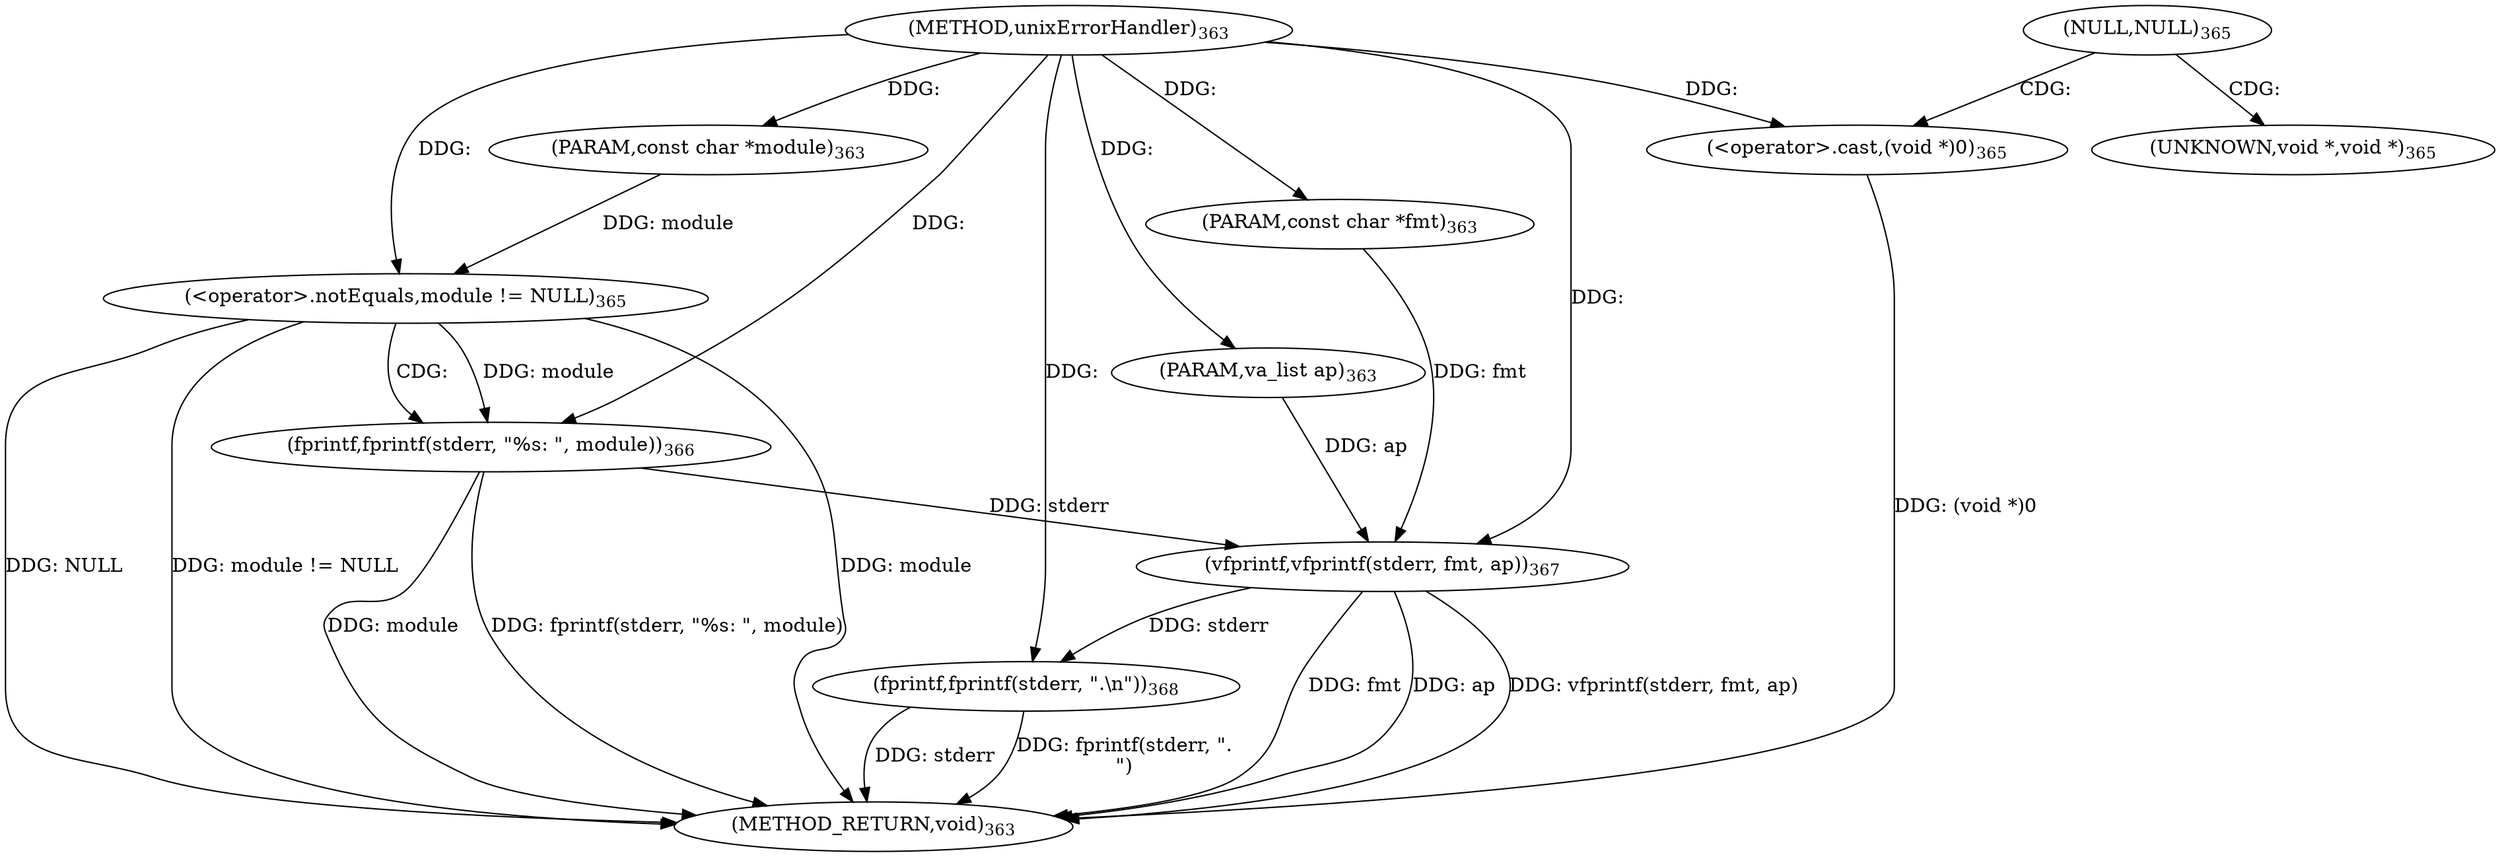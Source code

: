 digraph "unixErrorHandler" {  
"34242" [label = <(METHOD,unixErrorHandler)<SUB>363</SUB>> ]
"34267" [label = <(METHOD_RETURN,void)<SUB>363</SUB>> ]
"34243" [label = <(PARAM,const char *module)<SUB>363</SUB>> ]
"34244" [label = <(PARAM,const char *fmt)<SUB>363</SUB>> ]
"34245" [label = <(PARAM,va_list ap)<SUB>363</SUB>> ]
"34260" [label = <(vfprintf,vfprintf(stderr, fmt, ap))<SUB>367</SUB>> ]
"34264" [label = <(fprintf,fprintf(stderr, &quot;.\n&quot;))<SUB>368</SUB>> ]
"34248" [label = <(&lt;operator&gt;.notEquals,module != NULL)<SUB>365</SUB>> ]
"34256" [label = <(fprintf,fprintf(stderr, &quot;%s: &quot;, module))<SUB>366</SUB>> ]
"34252" [label = <(&lt;operator&gt;.cast,(void *)0)<SUB>365</SUB>> ]
"34250" [label = <(NULL,NULL)<SUB>365</SUB>> ]
"34253" [label = <(UNKNOWN,void *,void *)<SUB>365</SUB>> ]
  "34248" -> "34267"  [ label = "DDG: module"] 
  "34248" -> "34267"  [ label = "DDG: NULL"] 
  "34252" -> "34267"  [ label = "DDG: (void *)0"] 
  "34248" -> "34267"  [ label = "DDG: module != NULL"] 
  "34256" -> "34267"  [ label = "DDG: module"] 
  "34256" -> "34267"  [ label = "DDG: fprintf(stderr, &quot;%s: &quot;, module)"] 
  "34260" -> "34267"  [ label = "DDG: fmt"] 
  "34260" -> "34267"  [ label = "DDG: ap"] 
  "34260" -> "34267"  [ label = "DDG: vfprintf(stderr, fmt, ap)"] 
  "34264" -> "34267"  [ label = "DDG: stderr"] 
  "34264" -> "34267"  [ label = "DDG: fprintf(stderr, &quot;.\n&quot;)"] 
  "34242" -> "34243"  [ label = "DDG: "] 
  "34242" -> "34244"  [ label = "DDG: "] 
  "34242" -> "34245"  [ label = "DDG: "] 
  "34256" -> "34260"  [ label = "DDG: stderr"] 
  "34242" -> "34260"  [ label = "DDG: "] 
  "34244" -> "34260"  [ label = "DDG: fmt"] 
  "34245" -> "34260"  [ label = "DDG: ap"] 
  "34260" -> "34264"  [ label = "DDG: stderr"] 
  "34242" -> "34264"  [ label = "DDG: "] 
  "34243" -> "34248"  [ label = "DDG: module"] 
  "34242" -> "34248"  [ label = "DDG: "] 
  "34242" -> "34256"  [ label = "DDG: "] 
  "34248" -> "34256"  [ label = "DDG: module"] 
  "34242" -> "34252"  [ label = "DDG: "] 
  "34248" -> "34256"  [ label = "CDG: "] 
  "34250" -> "34252"  [ label = "CDG: "] 
  "34250" -> "34253"  [ label = "CDG: "] 
}
